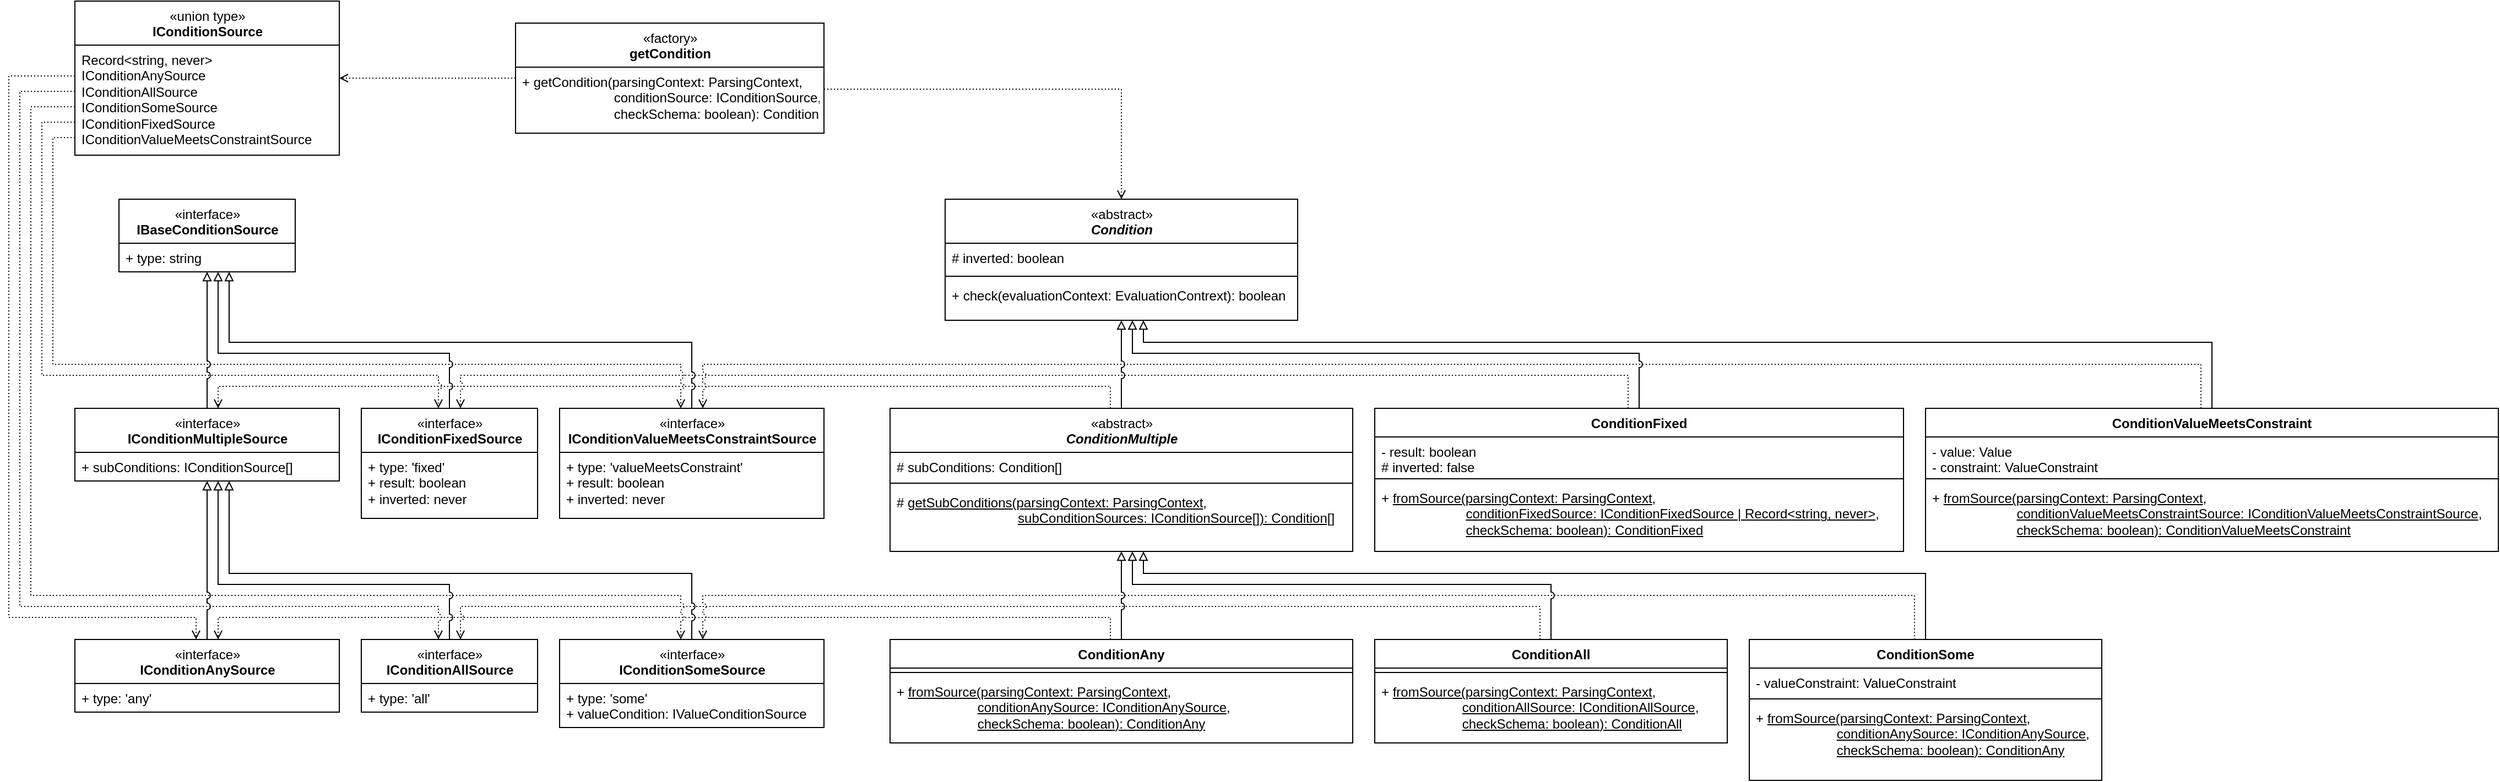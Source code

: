 <mxfile version="15.4.0" type="device"><diagram id="C5RBs43oDa-KdzZeNtuy" name="Page-1"><mxGraphModel dx="2946" dy="1690" grid="1" gridSize="10" guides="1" tooltips="1" connect="1" arrows="1" fold="1" page="1" pageScale="1" pageWidth="827" pageHeight="1169" math="0" shadow="0"><root><mxCell id="WIyWlLk6GJQsqaUBKTNV-0"/><mxCell id="WIyWlLk6GJQsqaUBKTNV-1" parent="WIyWlLk6GJQsqaUBKTNV-0"/><mxCell id="ze9soJottptE6TicWtkw-131" style="edgeStyle=orthogonalEdgeStyle;rounded=0;jumpStyle=arc;orthogonalLoop=1;jettySize=auto;html=1;dashed=1;dashPattern=1 2;endArrow=open;endFill=0;" edge="1" parent="WIyWlLk6GJQsqaUBKTNV-1" source="ze9soJottptE6TicWtkw-82" target="ze9soJottptE6TicWtkw-92"><mxGeometry relative="1" as="geometry"><Array as="points"><mxPoint x="1040" y="620"/><mxPoint x="230" y="620"/></Array></mxGeometry></mxCell><mxCell id="ze9soJottptE6TicWtkw-130" style="edgeStyle=orthogonalEdgeStyle;rounded=0;jumpStyle=arc;orthogonalLoop=1;jettySize=auto;html=1;dashed=1;dashPattern=1 2;endArrow=open;endFill=0;" edge="1" parent="WIyWlLk6GJQsqaUBKTNV-1" source="ze9soJottptE6TicWtkw-23" target="ze9soJottptE6TicWtkw-96"><mxGeometry relative="1" as="geometry"><Array as="points"><mxPoint x="1430" y="610"/><mxPoint x="450" y="610"/></Array></mxGeometry></mxCell><mxCell id="ze9soJottptE6TicWtkw-129" style="edgeStyle=orthogonalEdgeStyle;rounded=0;jumpStyle=arc;orthogonalLoop=1;jettySize=auto;html=1;dashed=1;dashPattern=1 2;endArrow=open;endFill=0;" edge="1" parent="WIyWlLk6GJQsqaUBKTNV-1" source="ze9soJottptE6TicWtkw-85" target="ze9soJottptE6TicWtkw-94"><mxGeometry relative="1" as="geometry"><Array as="points"><mxPoint x="1770" y="600"/><mxPoint x="670" y="600"/></Array></mxGeometry></mxCell><mxCell id="ze9soJottptE6TicWtkw-128" style="edgeStyle=orthogonalEdgeStyle;rounded=0;jumpStyle=arc;orthogonalLoop=1;jettySize=auto;html=1;dashed=1;dashPattern=1 2;endArrow=open;endFill=0;" edge="1" parent="WIyWlLk6GJQsqaUBKTNV-1" source="ze9soJottptE6TicWtkw-13" target="ze9soJottptE6TicWtkw-90"><mxGeometry relative="1" as="geometry"><Array as="points"><mxPoint x="1040" y="410"/><mxPoint x="230" y="410"/></Array></mxGeometry></mxCell><mxCell id="ze9soJottptE6TicWtkw-127" style="edgeStyle=orthogonalEdgeStyle;rounded=0;jumpStyle=arc;orthogonalLoop=1;jettySize=auto;html=1;dashed=1;dashPattern=1 2;endArrow=open;endFill=0;" edge="1" parent="WIyWlLk6GJQsqaUBKTNV-1" source="ze9soJottptE6TicWtkw-62" target="ze9soJottptE6TicWtkw-99"><mxGeometry relative="1" as="geometry"><Array as="points"><mxPoint x="1510" y="400"/><mxPoint x="450" y="400"/></Array></mxGeometry></mxCell><mxCell id="ze9soJottptE6TicWtkw-139" style="edgeStyle=orthogonalEdgeStyle;rounded=0;jumpStyle=arc;orthogonalLoop=1;jettySize=auto;html=1;dashed=1;dashPattern=1 2;endArrow=open;endFill=0;" edge="1" parent="WIyWlLk6GJQsqaUBKTNV-1" source="ze9soJottptE6TicWtkw-104" target="ze9soJottptE6TicWtkw-99"><mxGeometry relative="1" as="geometry"><Array as="points"><mxPoint x="70" y="170"/><mxPoint x="70" y="400"/><mxPoint x="430" y="400"/></Array></mxGeometry></mxCell><mxCell id="ze9soJottptE6TicWtkw-138" style="edgeStyle=orthogonalEdgeStyle;rounded=0;jumpStyle=arc;orthogonalLoop=1;jettySize=auto;html=1;dashed=1;dashPattern=1 2;endArrow=open;endFill=0;" edge="1" parent="WIyWlLk6GJQsqaUBKTNV-1" source="ze9soJottptE6TicWtkw-104" target="ze9soJottptE6TicWtkw-102"><mxGeometry relative="1" as="geometry"><Array as="points"><mxPoint x="80" y="184"/><mxPoint x="80" y="390"/><mxPoint x="650" y="390"/></Array></mxGeometry></mxCell><mxCell id="ze9soJottptE6TicWtkw-4" value="&lt;span style=&quot;font-style: normal ; font-weight: normal&quot;&gt;«abstract»&lt;/span&gt;&lt;br&gt;Condition" style="swimlane;fontStyle=3;align=center;verticalAlign=top;childLayout=stackLayout;horizontal=1;startSize=40;horizontalStack=0;resizeParent=1;resizeLast=0;collapsible=1;marginBottom=0;rounded=0;shadow=0;strokeWidth=1;html=1;" vertex="1" parent="WIyWlLk6GJQsqaUBKTNV-1"><mxGeometry x="890" y="240" width="320" height="110" as="geometry"><mxRectangle x="230" y="140" width="160" height="26" as="alternateBounds"/></mxGeometry></mxCell><mxCell id="ze9soJottptE6TicWtkw-80" value="# inverted: boolean" style="text;align=left;verticalAlign=top;spacingLeft=4;spacingRight=4;overflow=hidden;rotatable=0;points=[[0,0.5],[1,0.5]];portConstraint=eastwest;" vertex="1" parent="ze9soJottptE6TicWtkw-4"><mxGeometry y="40" width="320" height="26" as="geometry"/></mxCell><mxCell id="ze9soJottptE6TicWtkw-5" value="" style="line;html=1;strokeWidth=1;align=left;verticalAlign=middle;spacingTop=-1;spacingLeft=3;spacingRight=3;rotatable=0;labelPosition=right;points=[];portConstraint=eastwest;" vertex="1" parent="ze9soJottptE6TicWtkw-4"><mxGeometry y="66" width="320" height="8" as="geometry"/></mxCell><mxCell id="ze9soJottptE6TicWtkw-6" value="+ check(evaluationContext: EvaluationContrext): boolean" style="text;align=left;verticalAlign=top;spacingLeft=4;spacingRight=4;overflow=hidden;rotatable=0;points=[[0,0.5],[1,0.5]];portConstraint=eastwest;" vertex="1" parent="ze9soJottptE6TicWtkw-4"><mxGeometry y="74" width="320" height="26" as="geometry"/></mxCell><mxCell id="ze9soJottptE6TicWtkw-115" style="edgeStyle=orthogonalEdgeStyle;rounded=0;orthogonalLoop=1;jettySize=auto;html=1;endArrow=block;endFill=0;jumpStyle=arc;" edge="1" parent="WIyWlLk6GJQsqaUBKTNV-1" source="ze9soJottptE6TicWtkw-9" target="ze9soJottptE6TicWtkw-4"><mxGeometry relative="1" as="geometry"><Array as="points"><mxPoint x="2040" y="370"/><mxPoint x="1070" y="370"/></Array></mxGeometry></mxCell><mxCell id="ze9soJottptE6TicWtkw-126" style="edgeStyle=orthogonalEdgeStyle;rounded=0;orthogonalLoop=1;jettySize=auto;html=1;endArrow=open;endFill=0;dashed=1;dashPattern=1 2;jumpStyle=arc;" edge="1" parent="WIyWlLk6GJQsqaUBKTNV-1" source="ze9soJottptE6TicWtkw-9" target="ze9soJottptE6TicWtkw-102"><mxGeometry relative="1" as="geometry"><Array as="points"><mxPoint x="2030" y="390"/><mxPoint x="670" y="390"/></Array></mxGeometry></mxCell><mxCell id="ze9soJottptE6TicWtkw-9" value="ConditionValueMeetsConstraint" style="swimlane;fontStyle=1;align=center;verticalAlign=top;childLayout=stackLayout;horizontal=1;startSize=26;horizontalStack=0;resizeParent=1;resizeLast=0;collapsible=1;marginBottom=0;rounded=0;shadow=0;strokeWidth=1;" vertex="1" parent="WIyWlLk6GJQsqaUBKTNV-1"><mxGeometry x="1780" y="430" width="520" height="130" as="geometry"><mxRectangle x="340" y="380" width="170" height="26" as="alternateBounds"/></mxGeometry></mxCell><mxCell id="ze9soJottptE6TicWtkw-10" value="- value: Value&#10;- constraint: ValueConstraint" style="text;align=left;verticalAlign=top;spacingLeft=4;spacingRight=4;overflow=hidden;rotatable=0;points=[[0,0.5],[1,0.5]];portConstraint=eastwest;" vertex="1" parent="ze9soJottptE6TicWtkw-9"><mxGeometry y="26" width="520" height="34" as="geometry"/></mxCell><mxCell id="ze9soJottptE6TicWtkw-11" value="" style="line;html=1;strokeWidth=1;align=left;verticalAlign=middle;spacingTop=-1;spacingLeft=3;spacingRight=3;rotatable=0;labelPosition=right;points=[];portConstraint=eastwest;" vertex="1" parent="ze9soJottptE6TicWtkw-9"><mxGeometry y="60" width="520" height="8" as="geometry"/></mxCell><mxCell id="ze9soJottptE6TicWtkw-12" value="+ &lt;u&gt;fromSource(parsingContext: ParsingContext&lt;/u&gt;, &lt;br&gt;&amp;nbsp; &amp;nbsp; &amp;nbsp; &amp;nbsp; &amp;nbsp; &amp;nbsp; &amp;nbsp; &amp;nbsp; &amp;nbsp; &amp;nbsp; &amp;nbsp; &amp;nbsp;&lt;u&gt;conditionValueMeetsConstraintSource: IConditionValueMeetsConstraintSource&lt;/u&gt;, &lt;br&gt;&amp;nbsp; &amp;nbsp; &amp;nbsp; &amp;nbsp; &amp;nbsp; &amp;nbsp; &amp;nbsp; &amp;nbsp; &amp;nbsp; &amp;nbsp; &amp;nbsp; &amp;nbsp;&lt;u&gt;checkSchema: boolean&lt;/u&gt;&lt;u&gt;):&amp;nbsp;ConditionValueMeetsConstraint&lt;/u&gt;" style="text;align=left;verticalAlign=top;spacingLeft=4;spacingRight=4;overflow=hidden;rotatable=0;points=[[0,0.5],[1,0.5]];portConstraint=eastwest;fontStyle=0;html=1;" vertex="1" parent="ze9soJottptE6TicWtkw-9"><mxGeometry y="68" width="520" height="60" as="geometry"/></mxCell><mxCell id="ze9soJottptE6TicWtkw-113" style="edgeStyle=orthogonalEdgeStyle;rounded=0;orthogonalLoop=1;jettySize=auto;html=1;endArrow=block;endFill=0;jumpStyle=arc;" edge="1" parent="WIyWlLk6GJQsqaUBKTNV-1" source="ze9soJottptE6TicWtkw-13" target="ze9soJottptE6TicWtkw-4"><mxGeometry relative="1" as="geometry"/></mxCell><mxCell id="ze9soJottptE6TicWtkw-13" value="&lt;span style=&quot;font-style: normal ; font-weight: normal&quot;&gt;«abstract»&lt;/span&gt;&lt;br&gt;ConditionMultiple" style="swimlane;fontStyle=3;align=center;verticalAlign=top;childLayout=stackLayout;horizontal=1;startSize=40;horizontalStack=0;resizeParent=1;resizeLast=0;collapsible=1;marginBottom=0;rounded=0;shadow=0;strokeWidth=1;html=1;" vertex="1" parent="WIyWlLk6GJQsqaUBKTNV-1"><mxGeometry x="840" y="430" width="420" height="130" as="geometry"><mxRectangle x="340" y="380" width="170" height="26" as="alternateBounds"/></mxGeometry></mxCell><mxCell id="ze9soJottptE6TicWtkw-14" value="# subConditions: Condition[]" style="text;align=left;verticalAlign=top;spacingLeft=4;spacingRight=4;overflow=hidden;rotatable=0;points=[[0,0.5],[1,0.5]];portConstraint=eastwest;" vertex="1" parent="ze9soJottptE6TicWtkw-13"><mxGeometry y="40" width="420" height="24" as="geometry"/></mxCell><mxCell id="ze9soJottptE6TicWtkw-15" value="" style="line;html=1;strokeWidth=1;align=left;verticalAlign=middle;spacingTop=-1;spacingLeft=3;spacingRight=3;rotatable=0;labelPosition=right;points=[];portConstraint=eastwest;" vertex="1" parent="ze9soJottptE6TicWtkw-13"><mxGeometry y="64" width="420" height="8" as="geometry"/></mxCell><mxCell id="ze9soJottptE6TicWtkw-16" value="# &lt;u&gt;getSubConditions(parsingContext: ParsingContext&lt;/u&gt;,&lt;br&gt;&amp;nbsp; &amp;nbsp; &amp;nbsp; &amp;nbsp; &amp;nbsp; &amp;nbsp; &amp;nbsp; &amp;nbsp; &amp;nbsp; &amp;nbsp; &amp;nbsp; &amp;nbsp; &amp;nbsp; &amp;nbsp; &amp;nbsp; &amp;nbsp; &amp;nbsp;&lt;u&gt;subConditionSources: IConditionSource[]&lt;/u&gt;&lt;u&gt;):&amp;nbsp;Condition[]&lt;/u&gt;" style="text;align=left;verticalAlign=top;spacingLeft=4;spacingRight=4;overflow=hidden;rotatable=0;points=[[0,0.5],[1,0.5]];portConstraint=eastwest;fontStyle=0;html=1;" vertex="1" parent="ze9soJottptE6TicWtkw-13"><mxGeometry y="72" width="420" height="42" as="geometry"/></mxCell><mxCell id="ze9soJottptE6TicWtkw-107" style="edgeStyle=orthogonalEdgeStyle;rounded=0;orthogonalLoop=1;jettySize=auto;html=1;endArrow=block;endFill=0;jumpStyle=arc;" edge="1" parent="WIyWlLk6GJQsqaUBKTNV-1" source="ze9soJottptE6TicWtkw-23" target="ze9soJottptE6TicWtkw-13"><mxGeometry relative="1" as="geometry"><Array as="points"><mxPoint x="1440" y="590"/><mxPoint x="1060" y="590"/></Array></mxGeometry></mxCell><mxCell id="ze9soJottptE6TicWtkw-23" value="ConditionAll" style="swimlane;fontStyle=1;align=center;verticalAlign=top;childLayout=stackLayout;horizontal=1;startSize=26;horizontalStack=0;resizeParent=1;resizeLast=0;collapsible=1;marginBottom=0;rounded=0;shadow=0;strokeWidth=1;" vertex="1" parent="WIyWlLk6GJQsqaUBKTNV-1"><mxGeometry x="1280" y="640" width="320" height="94" as="geometry"><mxRectangle x="340" y="380" width="170" height="26" as="alternateBounds"/></mxGeometry></mxCell><mxCell id="ze9soJottptE6TicWtkw-24" value="" style="line;html=1;strokeWidth=1;align=left;verticalAlign=middle;spacingTop=-1;spacingLeft=3;spacingRight=3;rotatable=0;labelPosition=right;points=[];portConstraint=eastwest;" vertex="1" parent="ze9soJottptE6TicWtkw-23"><mxGeometry y="26" width="320" height="8" as="geometry"/></mxCell><mxCell id="ze9soJottptE6TicWtkw-25" value="+ &lt;u&gt;fromSource(parsingContext: ParsingContext&lt;/u&gt;, &lt;br&gt;&amp;nbsp;&amp;nbsp;&amp;nbsp;&amp;nbsp;&amp;nbsp;&amp;nbsp;&amp;nbsp;&amp;nbsp;&amp;nbsp;&amp;nbsp;&amp;nbsp;&amp;nbsp;&amp;nbsp;&amp;nbsp;&amp;nbsp;&amp;nbsp;&amp;nbsp;&amp;nbsp;&amp;nbsp;&amp;nbsp;&amp;nbsp;&amp;nbsp;&lt;u&gt;conditionAllSource: IConditionAllSource&lt;/u&gt;, &lt;br&gt;&amp;nbsp;&amp;nbsp;&amp;nbsp;&amp;nbsp;&amp;nbsp;&amp;nbsp;&amp;nbsp;&amp;nbsp;&amp;nbsp;&amp;nbsp;&amp;nbsp;&amp;nbsp;&amp;nbsp;&amp;nbsp;&amp;nbsp;&amp;nbsp;&amp;nbsp;&amp;nbsp;&amp;nbsp;&amp;nbsp;&amp;nbsp;&amp;nbsp;&lt;u&gt;checkSchema: boolean&lt;/u&gt;&lt;u&gt;):&amp;nbsp;ConditionAll&lt;/u&gt;" style="text;align=left;verticalAlign=top;spacingLeft=4;spacingRight=4;overflow=hidden;rotatable=0;points=[[0,0.5],[1,0.5]];portConstraint=eastwest;fontStyle=0;html=1;" vertex="1" parent="ze9soJottptE6TicWtkw-23"><mxGeometry y="34" width="320" height="60" as="geometry"/></mxCell><mxCell id="ze9soJottptE6TicWtkw-114" style="edgeStyle=orthogonalEdgeStyle;rounded=0;orthogonalLoop=1;jettySize=auto;html=1;endArrow=block;endFill=0;jumpStyle=arc;" edge="1" parent="WIyWlLk6GJQsqaUBKTNV-1" source="ze9soJottptE6TicWtkw-62" target="ze9soJottptE6TicWtkw-4"><mxGeometry relative="1" as="geometry"><Array as="points"><mxPoint x="1520" y="380"/><mxPoint x="1060" y="380"/></Array></mxGeometry></mxCell><mxCell id="ze9soJottptE6TicWtkw-62" value="ConditionFixed" style="swimlane;fontStyle=1;align=center;verticalAlign=top;childLayout=stackLayout;horizontal=1;startSize=26;horizontalStack=0;resizeParent=1;resizeLast=0;collapsible=1;marginBottom=0;rounded=0;shadow=0;strokeWidth=1;" vertex="1" parent="WIyWlLk6GJQsqaUBKTNV-1"><mxGeometry x="1280" y="430" width="480" height="130" as="geometry"><mxRectangle x="340" y="380" width="170" height="26" as="alternateBounds"/></mxGeometry></mxCell><mxCell id="ze9soJottptE6TicWtkw-132" value="- result: boolean&#10;# inverted: false" style="text;align=left;verticalAlign=top;spacingLeft=4;spacingRight=4;overflow=hidden;rotatable=0;points=[[0,0.5],[1,0.5]];portConstraint=eastwest;" vertex="1" parent="ze9soJottptE6TicWtkw-62"><mxGeometry y="26" width="480" height="34" as="geometry"/></mxCell><mxCell id="ze9soJottptE6TicWtkw-64" value="" style="line;html=1;strokeWidth=1;align=left;verticalAlign=middle;spacingTop=-1;spacingLeft=3;spacingRight=3;rotatable=0;labelPosition=right;points=[];portConstraint=eastwest;" vertex="1" parent="ze9soJottptE6TicWtkw-62"><mxGeometry y="60" width="480" height="8" as="geometry"/></mxCell><mxCell id="ze9soJottptE6TicWtkw-65" value="+ &lt;u&gt;fromSource(parsingContext: ParsingContext&lt;/u&gt;, &lt;br&gt;&amp;nbsp; &amp;nbsp; &amp;nbsp; &amp;nbsp; &amp;nbsp; &amp;nbsp; &amp;nbsp; &amp;nbsp; &amp;nbsp; &amp;nbsp; &amp;nbsp; &amp;nbsp;&lt;u&gt;conditionFixedSource: IConditionFixedSource | Record&amp;lt;string, never&amp;gt;&lt;/u&gt;, &lt;br&gt;&amp;nbsp; &amp;nbsp; &amp;nbsp; &amp;nbsp; &amp;nbsp; &amp;nbsp; &amp;nbsp; &amp;nbsp; &amp;nbsp; &amp;nbsp; &amp;nbsp; &amp;nbsp;&lt;u&gt;checkSchema: boolean&lt;/u&gt;&lt;u&gt;):&amp;nbsp;ConditionFixed&lt;/u&gt;" style="text;align=left;verticalAlign=top;spacingLeft=4;spacingRight=4;overflow=hidden;rotatable=0;points=[[0,0.5],[1,0.5]];portConstraint=eastwest;fontStyle=0;html=1;" vertex="1" parent="ze9soJottptE6TicWtkw-62"><mxGeometry y="68" width="480" height="60" as="geometry"/></mxCell><mxCell id="ze9soJottptE6TicWtkw-77" style="edgeStyle=orthogonalEdgeStyle;rounded=0;jumpStyle=arc;orthogonalLoop=1;jettySize=auto;html=1;dashed=1;dashPattern=1 2;labelBackgroundColor=none;startArrow=none;startFill=0;endArrow=open;endFill=0;strokeColor=#000000;" edge="1" parent="WIyWlLk6GJQsqaUBKTNV-1" source="ze9soJottptE6TicWtkw-78" target="ze9soJottptE6TicWtkw-4"><mxGeometry relative="1" as="geometry"><Array as="points"><mxPoint x="1050" y="140"/></Array></mxGeometry></mxCell><mxCell id="ze9soJottptE6TicWtkw-143" style="edgeStyle=orthogonalEdgeStyle;rounded=0;jumpStyle=arc;orthogonalLoop=1;jettySize=auto;html=1;dashed=1;dashPattern=1 2;endArrow=open;endFill=0;" edge="1" parent="WIyWlLk6GJQsqaUBKTNV-1" source="ze9soJottptE6TicWtkw-78" target="ze9soJottptE6TicWtkw-104"><mxGeometry relative="1" as="geometry"/></mxCell><mxCell id="ze9soJottptE6TicWtkw-78" value="&lt;span style=&quot;font-weight: 400&quot;&gt;«factory»&lt;br&gt;&lt;/span&gt;getCondition" style="swimlane;fontStyle=1;align=center;verticalAlign=top;childLayout=stackLayout;horizontal=1;startSize=40;horizontalStack=0;resizeParent=1;resizeParentMax=0;resizeLast=0;collapsible=1;marginBottom=0;html=1;" vertex="1" parent="WIyWlLk6GJQsqaUBKTNV-1"><mxGeometry x="500" y="80" width="280" height="100" as="geometry"/></mxCell><mxCell id="ze9soJottptE6TicWtkw-79" value="+ getCondition(parsingContext: ParsingContext, &lt;br&gt;&amp;nbsp; &amp;nbsp; &amp;nbsp; &amp;nbsp; &amp;nbsp; &amp;nbsp; &amp;nbsp; &amp;nbsp; &amp;nbsp; &amp;nbsp; &amp;nbsp; &amp;nbsp; &amp;nbsp;conditionSource: IConditionSource, &lt;br&gt;&amp;nbsp; &amp;nbsp; &amp;nbsp; &amp;nbsp; &amp;nbsp; &amp;nbsp; &amp;nbsp; &amp;nbsp; &amp;nbsp; &amp;nbsp; &amp;nbsp; &amp;nbsp; &amp;nbsp;checkSchema: boolean):&amp;nbsp;Condition" style="text;align=left;verticalAlign=top;spacingLeft=4;spacingRight=4;overflow=hidden;rotatable=0;points=[[0,0.5],[1,0.5]];portConstraint=eastwest;fontStyle=0;html=1;" vertex="1" parent="ze9soJottptE6TicWtkw-78"><mxGeometry y="40" width="280" height="60" as="geometry"/></mxCell><mxCell id="ze9soJottptE6TicWtkw-112" style="edgeStyle=orthogonalEdgeStyle;rounded=0;orthogonalLoop=1;jettySize=auto;html=1;endArrow=block;endFill=0;jumpStyle=arc;" edge="1" parent="WIyWlLk6GJQsqaUBKTNV-1" source="ze9soJottptE6TicWtkw-82" target="ze9soJottptE6TicWtkw-13"><mxGeometry relative="1" as="geometry"><Array as="points"><mxPoint x="1050" y="630"/><mxPoint x="1050" y="630"/></Array></mxGeometry></mxCell><mxCell id="ze9soJottptE6TicWtkw-82" value="ConditionAny" style="swimlane;fontStyle=1;align=center;verticalAlign=top;childLayout=stackLayout;horizontal=1;startSize=26;horizontalStack=0;resizeParent=1;resizeLast=0;collapsible=1;marginBottom=0;rounded=0;shadow=0;strokeWidth=1;" vertex="1" parent="WIyWlLk6GJQsqaUBKTNV-1"><mxGeometry x="840" y="640" width="420" height="94" as="geometry"><mxRectangle x="340" y="380" width="170" height="26" as="alternateBounds"/></mxGeometry></mxCell><mxCell id="ze9soJottptE6TicWtkw-83" value="" style="line;html=1;strokeWidth=1;align=left;verticalAlign=middle;spacingTop=-1;spacingLeft=3;spacingRight=3;rotatable=0;labelPosition=right;points=[];portConstraint=eastwest;" vertex="1" parent="ze9soJottptE6TicWtkw-82"><mxGeometry y="26" width="420" height="8" as="geometry"/></mxCell><mxCell id="ze9soJottptE6TicWtkw-84" value="+ &lt;u&gt;fromSource(parsingContext: ParsingContext&lt;/u&gt;, &lt;br&gt;&amp;nbsp;&amp;nbsp;&amp;nbsp;&amp;nbsp;&amp;nbsp;&amp;nbsp;&amp;nbsp;&amp;nbsp;&amp;nbsp;&amp;nbsp;&amp;nbsp;&amp;nbsp;&amp;nbsp;&amp;nbsp;&amp;nbsp;&amp;nbsp;&amp;nbsp;&amp;nbsp;&amp;nbsp;&amp;nbsp;&amp;nbsp;&amp;nbsp;&lt;u&gt;conditionAnySource: IConditionAnySource&lt;/u&gt;, &lt;br&gt;&amp;nbsp;&amp;nbsp;&amp;nbsp;&amp;nbsp;&amp;nbsp;&amp;nbsp;&amp;nbsp;&amp;nbsp;&amp;nbsp;&amp;nbsp;&amp;nbsp;&amp;nbsp;&amp;nbsp;&amp;nbsp;&amp;nbsp;&amp;nbsp;&amp;nbsp;&amp;nbsp;&amp;nbsp;&amp;nbsp;&amp;nbsp;&amp;nbsp;&lt;u&gt;checkSchema: boolean&lt;/u&gt;&lt;u&gt;):&amp;nbsp;ConditionAny&lt;/u&gt;" style="text;align=left;verticalAlign=top;spacingLeft=4;spacingRight=4;overflow=hidden;rotatable=0;points=[[0,0.5],[1,0.5]];portConstraint=eastwest;fontStyle=0;html=1;" vertex="1" parent="ze9soJottptE6TicWtkw-82"><mxGeometry y="34" width="420" height="60" as="geometry"/></mxCell><mxCell id="ze9soJottptE6TicWtkw-111" style="edgeStyle=orthogonalEdgeStyle;rounded=0;orthogonalLoop=1;jettySize=auto;html=1;endArrow=block;endFill=0;jumpStyle=arc;" edge="1" parent="WIyWlLk6GJQsqaUBKTNV-1" source="ze9soJottptE6TicWtkw-85" target="ze9soJottptE6TicWtkw-13"><mxGeometry relative="1" as="geometry"><Array as="points"><mxPoint x="1780" y="580"/><mxPoint x="1070" y="580"/></Array></mxGeometry></mxCell><mxCell id="ze9soJottptE6TicWtkw-85" value="ConditionSome" style="swimlane;fontStyle=1;align=center;verticalAlign=top;childLayout=stackLayout;horizontal=1;startSize=26;horizontalStack=0;resizeParent=1;resizeLast=0;collapsible=1;marginBottom=0;rounded=0;shadow=0;strokeWidth=1;" vertex="1" parent="WIyWlLk6GJQsqaUBKTNV-1"><mxGeometry x="1620" y="640" width="320" height="128" as="geometry"><mxRectangle x="340" y="380" width="170" height="26" as="alternateBounds"/></mxGeometry></mxCell><mxCell id="ze9soJottptE6TicWtkw-63" value="- valueConstraint: ValueConstraint" style="text;align=left;verticalAlign=top;spacingLeft=4;spacingRight=4;overflow=hidden;rotatable=0;points=[[0,0.5],[1,0.5]];portConstraint=eastwest;" vertex="1" parent="ze9soJottptE6TicWtkw-85"><mxGeometry y="26" width="320" height="24" as="geometry"/></mxCell><mxCell id="ze9soJottptE6TicWtkw-86" value="" style="line;html=1;strokeWidth=1;align=left;verticalAlign=middle;spacingTop=-1;spacingLeft=3;spacingRight=3;rotatable=0;labelPosition=right;points=[];portConstraint=eastwest;" vertex="1" parent="ze9soJottptE6TicWtkw-85"><mxGeometry y="50" width="320" height="8" as="geometry"/></mxCell><mxCell id="ze9soJottptE6TicWtkw-87" value="+ &lt;u&gt;fromSource(parsingContext: ParsingContext&lt;/u&gt;, &lt;br&gt;&amp;nbsp;&amp;nbsp;&amp;nbsp;&amp;nbsp;&amp;nbsp;&amp;nbsp;&amp;nbsp;&amp;nbsp;&amp;nbsp;&amp;nbsp;&amp;nbsp;&amp;nbsp;&amp;nbsp;&amp;nbsp;&amp;nbsp;&amp;nbsp;&amp;nbsp;&amp;nbsp;&amp;nbsp;&amp;nbsp;&amp;nbsp;&amp;nbsp;&lt;u&gt;conditionAnySource: IConditionAnySource&lt;/u&gt;, &lt;br&gt;&amp;nbsp;&amp;nbsp;&amp;nbsp;&amp;nbsp;&amp;nbsp;&amp;nbsp;&amp;nbsp;&amp;nbsp;&amp;nbsp;&amp;nbsp;&amp;nbsp;&amp;nbsp;&amp;nbsp;&amp;nbsp;&amp;nbsp;&amp;nbsp;&amp;nbsp;&amp;nbsp;&amp;nbsp;&amp;nbsp;&amp;nbsp;&amp;nbsp;&lt;u&gt;checkSchema: boolean&lt;/u&gt;&lt;u&gt;):&amp;nbsp;ConditionAny&lt;/u&gt;" style="text;align=left;verticalAlign=top;spacingLeft=4;spacingRight=4;overflow=hidden;rotatable=0;points=[[0,0.5],[1,0.5]];portConstraint=eastwest;fontStyle=0;html=1;" vertex="1" parent="ze9soJottptE6TicWtkw-85"><mxGeometry y="58" width="320" height="60" as="geometry"/></mxCell><mxCell id="ze9soJottptE6TicWtkw-88" value="&lt;span style=&quot;font-weight: 400&quot;&gt;«interface»&lt;/span&gt;&lt;br style=&quot;font-weight: 400&quot;&gt;&lt;b&gt;IBaseConditionSource&lt;/b&gt;" style="swimlane;fontStyle=1;align=center;verticalAlign=top;childLayout=stackLayout;horizontal=1;startSize=40;horizontalStack=0;resizeParent=1;resizeParentMax=0;resizeLast=0;collapsible=1;marginBottom=0;html=1;" vertex="1" parent="WIyWlLk6GJQsqaUBKTNV-1"><mxGeometry x="140" y="240" width="160" height="66" as="geometry"/></mxCell><mxCell id="ze9soJottptE6TicWtkw-89" value="+ type: string" style="text;strokeColor=none;fillColor=none;align=left;verticalAlign=top;spacingLeft=4;spacingRight=4;overflow=hidden;rotatable=0;points=[[0,0.5],[1,0.5]];portConstraint=eastwest;html=1;" vertex="1" parent="ze9soJottptE6TicWtkw-88"><mxGeometry y="40" width="160" height="26" as="geometry"/></mxCell><mxCell id="ze9soJottptE6TicWtkw-116" style="edgeStyle=orthogonalEdgeStyle;rounded=0;orthogonalLoop=1;jettySize=auto;html=1;endArrow=block;endFill=0;jumpStyle=arc;" edge="1" parent="WIyWlLk6GJQsqaUBKTNV-1" source="ze9soJottptE6TicWtkw-90" target="ze9soJottptE6TicWtkw-88"><mxGeometry relative="1" as="geometry"><Array as="points"><mxPoint x="220" y="360"/><mxPoint x="220" y="360"/></Array></mxGeometry></mxCell><mxCell id="ze9soJottptE6TicWtkw-90" value="&lt;span style=&quot;font-weight: 400&quot;&gt;«interface»&lt;/span&gt;&lt;br style=&quot;font-weight: 400&quot;&gt;&lt;b&gt;IConditionMultipleSource&lt;/b&gt;" style="swimlane;fontStyle=1;align=center;verticalAlign=top;childLayout=stackLayout;horizontal=1;startSize=40;horizontalStack=0;resizeParent=1;resizeParentMax=0;resizeLast=0;collapsible=1;marginBottom=0;html=1;" vertex="1" parent="WIyWlLk6GJQsqaUBKTNV-1"><mxGeometry x="100" y="430" width="240" height="66" as="geometry"/></mxCell><mxCell id="ze9soJottptE6TicWtkw-91" value="+ subConditions: IConditionSource[]" style="text;strokeColor=none;fillColor=none;align=left;verticalAlign=top;spacingLeft=4;spacingRight=4;overflow=hidden;rotatable=0;points=[[0,0.5],[1,0.5]];portConstraint=eastwest;html=1;" vertex="1" parent="ze9soJottptE6TicWtkw-90"><mxGeometry y="40" width="240" height="26" as="geometry"/></mxCell><mxCell id="ze9soJottptE6TicWtkw-92" value="&lt;span style=&quot;font-weight: 400&quot;&gt;«interface»&lt;/span&gt;&lt;br style=&quot;font-weight: 400&quot;&gt;&lt;b&gt;IConditionAnySource&lt;/b&gt;" style="swimlane;fontStyle=1;align=center;verticalAlign=top;childLayout=stackLayout;horizontal=1;startSize=40;horizontalStack=0;resizeParent=1;resizeParentMax=0;resizeLast=0;collapsible=1;marginBottom=0;html=1;" vertex="1" parent="WIyWlLk6GJQsqaUBKTNV-1"><mxGeometry x="100" y="640" width="240" height="66" as="geometry"/></mxCell><mxCell id="ze9soJottptE6TicWtkw-93" value="+ type: 'any'" style="text;strokeColor=none;fillColor=none;align=left;verticalAlign=top;spacingLeft=4;spacingRight=4;overflow=hidden;rotatable=0;points=[[0,0.5],[1,0.5]];portConstraint=eastwest;html=1;" vertex="1" parent="ze9soJottptE6TicWtkw-92"><mxGeometry y="40" width="240" height="26" as="geometry"/></mxCell><mxCell id="ze9soJottptE6TicWtkw-123" style="edgeStyle=orthogonalEdgeStyle;rounded=0;orthogonalLoop=1;jettySize=auto;html=1;endArrow=block;endFill=0;jumpStyle=arc;" edge="1" parent="WIyWlLk6GJQsqaUBKTNV-1" source="ze9soJottptE6TicWtkw-94" target="ze9soJottptE6TicWtkw-90"><mxGeometry relative="1" as="geometry"><Array as="points"><mxPoint x="660" y="580"/><mxPoint x="240" y="580"/></Array></mxGeometry></mxCell><mxCell id="ze9soJottptE6TicWtkw-94" value="&lt;span style=&quot;font-weight: 400&quot;&gt;«interface»&lt;/span&gt;&lt;br style=&quot;font-weight: 400&quot;&gt;&lt;b&gt;IConditionSomeSource&lt;/b&gt;" style="swimlane;fontStyle=1;align=center;verticalAlign=top;childLayout=stackLayout;horizontal=1;startSize=40;horizontalStack=0;resizeParent=1;resizeParentMax=0;resizeLast=0;collapsible=1;marginBottom=0;html=1;" vertex="1" parent="WIyWlLk6GJQsqaUBKTNV-1"><mxGeometry x="540" y="640" width="240" height="80" as="geometry"/></mxCell><mxCell id="ze9soJottptE6TicWtkw-95" value="+ type: 'some'&lt;br&gt;+ valueCondition: IValueConditionSource" style="text;strokeColor=none;fillColor=none;align=left;verticalAlign=top;spacingLeft=4;spacingRight=4;overflow=hidden;rotatable=0;points=[[0,0.5],[1,0.5]];portConstraint=eastwest;html=1;" vertex="1" parent="ze9soJottptE6TicWtkw-94"><mxGeometry y="40" width="240" height="40" as="geometry"/></mxCell><mxCell id="ze9soJottptE6TicWtkw-96" value="&lt;span style=&quot;font-weight: 400&quot;&gt;«interface»&lt;/span&gt;&lt;br style=&quot;font-weight: 400&quot;&gt;&lt;b&gt;IConditionAllSource&lt;/b&gt;" style="swimlane;fontStyle=1;align=center;verticalAlign=top;childLayout=stackLayout;horizontal=1;startSize=40;horizontalStack=0;resizeParent=1;resizeParentMax=0;resizeLast=0;collapsible=1;marginBottom=0;html=1;" vertex="1" parent="WIyWlLk6GJQsqaUBKTNV-1"><mxGeometry x="360" y="640" width="160" height="66" as="geometry"/></mxCell><mxCell id="ze9soJottptE6TicWtkw-97" value="+ type: 'all'" style="text;strokeColor=none;fillColor=none;align=left;verticalAlign=top;spacingLeft=4;spacingRight=4;overflow=hidden;rotatable=0;points=[[0,0.5],[1,0.5]];portConstraint=eastwest;html=1;" vertex="1" parent="ze9soJottptE6TicWtkw-96"><mxGeometry y="40" width="160" height="26" as="geometry"/></mxCell><mxCell id="ze9soJottptE6TicWtkw-124" style="edgeStyle=orthogonalEdgeStyle;rounded=0;orthogonalLoop=1;jettySize=auto;html=1;endArrow=block;endFill=0;jumpStyle=arc;" edge="1" parent="WIyWlLk6GJQsqaUBKTNV-1" source="ze9soJottptE6TicWtkw-99" target="ze9soJottptE6TicWtkw-88"><mxGeometry relative="1" as="geometry"><Array as="points"><mxPoint x="440" y="380"/><mxPoint x="230" y="380"/></Array></mxGeometry></mxCell><mxCell id="ze9soJottptE6TicWtkw-99" value="&lt;span style=&quot;font-weight: 400&quot;&gt;«interface»&lt;/span&gt;&lt;br style=&quot;font-weight: 400&quot;&gt;&lt;b&gt;IConditionFixedSource&lt;/b&gt;" style="swimlane;fontStyle=1;align=center;verticalAlign=top;childLayout=stackLayout;horizontal=1;startSize=40;horizontalStack=0;resizeParent=1;resizeParentMax=0;resizeLast=0;collapsible=1;marginBottom=0;html=1;" vertex="1" parent="WIyWlLk6GJQsqaUBKTNV-1"><mxGeometry x="360" y="430" width="160" height="100" as="geometry"/></mxCell><mxCell id="ze9soJottptE6TicWtkw-100" value="+ type: 'fixed'&lt;br&gt;+ result: boolean&lt;br&gt;+ inverted: never" style="text;strokeColor=none;fillColor=none;align=left;verticalAlign=top;spacingLeft=4;spacingRight=4;overflow=hidden;rotatable=0;points=[[0,0.5],[1,0.5]];portConstraint=eastwest;html=1;" vertex="1" parent="ze9soJottptE6TicWtkw-99"><mxGeometry y="40" width="160" height="60" as="geometry"/></mxCell><mxCell id="ze9soJottptE6TicWtkw-125" style="edgeStyle=orthogonalEdgeStyle;rounded=0;orthogonalLoop=1;jettySize=auto;html=1;endArrow=block;endFill=0;jumpStyle=arc;" edge="1" parent="WIyWlLk6GJQsqaUBKTNV-1" source="ze9soJottptE6TicWtkw-102" target="ze9soJottptE6TicWtkw-88"><mxGeometry relative="1" as="geometry"><Array as="points"><mxPoint x="660" y="370"/><mxPoint x="240" y="370"/></Array></mxGeometry></mxCell><mxCell id="ze9soJottptE6TicWtkw-102" value="&lt;span style=&quot;font-weight: 400&quot;&gt;«interface»&lt;/span&gt;&lt;br style=&quot;font-weight: 400&quot;&gt;&lt;b&gt;IConditionValueMeetsConstraintSource&lt;/b&gt;" style="swimlane;fontStyle=1;align=center;verticalAlign=top;childLayout=stackLayout;horizontal=1;startSize=40;horizontalStack=0;resizeParent=1;resizeParentMax=0;resizeLast=0;collapsible=1;marginBottom=0;html=1;" vertex="1" parent="WIyWlLk6GJQsqaUBKTNV-1"><mxGeometry x="540" y="430" width="240" height="100" as="geometry"/></mxCell><mxCell id="ze9soJottptE6TicWtkw-103" value="+ type: 'valueMeetsConstraint'&lt;br&gt;+ result: boolean&lt;br&gt;+ inverted: never" style="text;strokeColor=none;fillColor=none;align=left;verticalAlign=top;spacingLeft=4;spacingRight=4;overflow=hidden;rotatable=0;points=[[0,0.5],[1,0.5]];portConstraint=eastwest;html=1;" vertex="1" parent="ze9soJottptE6TicWtkw-102"><mxGeometry y="40" width="240" height="60" as="geometry"/></mxCell><mxCell id="ze9soJottptE6TicWtkw-140" style="edgeStyle=orthogonalEdgeStyle;rounded=0;jumpStyle=arc;orthogonalLoop=1;jettySize=auto;html=1;dashed=1;dashPattern=1 2;endArrow=open;endFill=0;" edge="1" parent="WIyWlLk6GJQsqaUBKTNV-1" source="ze9soJottptE6TicWtkw-104" target="ze9soJottptE6TicWtkw-94"><mxGeometry relative="1" as="geometry"><Array as="points"><mxPoint x="60" y="156"/><mxPoint x="60" y="600"/><mxPoint x="650" y="600"/></Array></mxGeometry></mxCell><mxCell id="ze9soJottptE6TicWtkw-142" style="edgeStyle=orthogonalEdgeStyle;rounded=0;jumpStyle=arc;orthogonalLoop=1;jettySize=auto;html=1;dashed=1;dashPattern=1 2;endArrow=open;endFill=0;" edge="1" parent="WIyWlLk6GJQsqaUBKTNV-1" source="ze9soJottptE6TicWtkw-104" target="ze9soJottptE6TicWtkw-92"><mxGeometry relative="1" as="geometry"><Array as="points"><mxPoint x="40" y="128"/><mxPoint x="40" y="620"/><mxPoint x="210" y="620"/></Array></mxGeometry></mxCell><mxCell id="ze9soJottptE6TicWtkw-104" value="&lt;span style=&quot;font-weight: 400&quot;&gt;«union type»&lt;/span&gt;&lt;br style=&quot;font-weight: 400&quot;&gt;&lt;b&gt;IConditionSource&lt;/b&gt;" style="swimlane;fontStyle=1;align=center;verticalAlign=top;childLayout=stackLayout;horizontal=1;startSize=40;horizontalStack=0;resizeParent=1;resizeParentMax=0;resizeLast=0;collapsible=1;marginBottom=0;html=1;" vertex="1" parent="WIyWlLk6GJQsqaUBKTNV-1"><mxGeometry x="100" y="60" width="240" height="140" as="geometry"/></mxCell><mxCell id="ze9soJottptE6TicWtkw-105" value="Record&amp;lt;string, never&amp;gt;&lt;br&gt;IConditionAnySource&lt;br&gt;IConditionAllSource&lt;br&gt;IConditionSomeSource&lt;br&gt;IConditionFixedSource&lt;br&gt;IConditionValueMeetsConstraintSource" style="text;strokeColor=none;fillColor=none;align=left;verticalAlign=top;spacingLeft=4;spacingRight=4;overflow=hidden;rotatable=0;points=[[0,0.5],[1,0.5]];portConstraint=eastwest;html=1;" vertex="1" parent="ze9soJottptE6TicWtkw-104"><mxGeometry y="40" width="240" height="100" as="geometry"/></mxCell><mxCell id="ze9soJottptE6TicWtkw-122" style="edgeStyle=orthogonalEdgeStyle;rounded=0;orthogonalLoop=1;jettySize=auto;html=1;endArrow=block;endFill=0;jumpStyle=arc;" edge="1" parent="WIyWlLk6GJQsqaUBKTNV-1" source="ze9soJottptE6TicWtkw-96" target="ze9soJottptE6TicWtkw-90"><mxGeometry relative="1" as="geometry"><Array as="points"><mxPoint x="440" y="590"/><mxPoint x="230" y="590"/></Array></mxGeometry></mxCell><mxCell id="ze9soJottptE6TicWtkw-141" style="edgeStyle=orthogonalEdgeStyle;rounded=0;jumpStyle=arc;orthogonalLoop=1;jettySize=auto;html=1;dashed=1;dashPattern=1 2;endArrow=open;endFill=0;" edge="1" parent="WIyWlLk6GJQsqaUBKTNV-1" source="ze9soJottptE6TicWtkw-104" target="ze9soJottptE6TicWtkw-96"><mxGeometry relative="1" as="geometry"><Array as="points"><mxPoint x="50" y="142"/><mxPoint x="50" y="610"/><mxPoint x="430" y="610"/></Array></mxGeometry></mxCell><mxCell id="ze9soJottptE6TicWtkw-117" style="edgeStyle=orthogonalEdgeStyle;rounded=0;orthogonalLoop=1;jettySize=auto;html=1;endArrow=block;endFill=0;jumpStyle=arc;" edge="1" parent="WIyWlLk6GJQsqaUBKTNV-1" source="ze9soJottptE6TicWtkw-92" target="ze9soJottptE6TicWtkw-90"><mxGeometry relative="1" as="geometry"/></mxCell></root></mxGraphModel></diagram></mxfile>